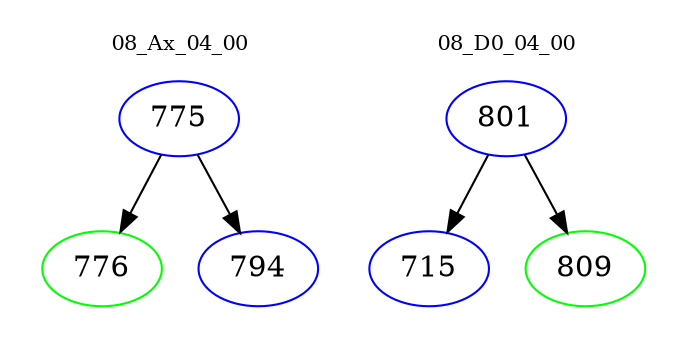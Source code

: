 digraph{
subgraph cluster_0 {
color = white
label = "08_Ax_04_00";
fontsize=10;
T0_775 [label="775", color="blue"]
T0_775 -> T0_776 [color="black"]
T0_776 [label="776", color="green"]
T0_775 -> T0_794 [color="black"]
T0_794 [label="794", color="blue"]
}
subgraph cluster_1 {
color = white
label = "08_D0_04_00";
fontsize=10;
T1_801 [label="801", color="blue"]
T1_801 -> T1_715 [color="black"]
T1_715 [label="715", color="blue"]
T1_801 -> T1_809 [color="black"]
T1_809 [label="809", color="green"]
}
}
